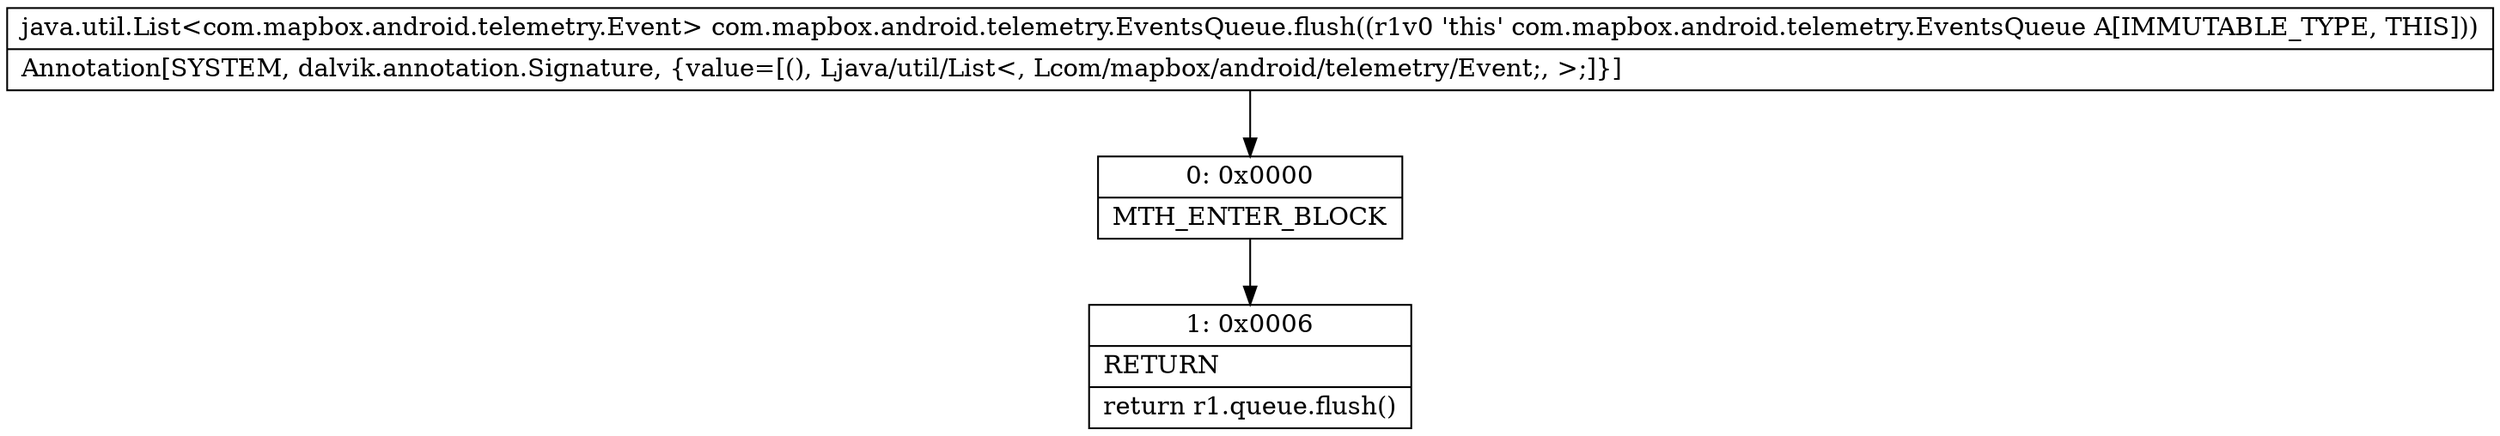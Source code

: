 digraph "CFG forcom.mapbox.android.telemetry.EventsQueue.flush()Ljava\/util\/List;" {
Node_0 [shape=record,label="{0\:\ 0x0000|MTH_ENTER_BLOCK\l}"];
Node_1 [shape=record,label="{1\:\ 0x0006|RETURN\l|return r1.queue.flush()\l}"];
MethodNode[shape=record,label="{java.util.List\<com.mapbox.android.telemetry.Event\> com.mapbox.android.telemetry.EventsQueue.flush((r1v0 'this' com.mapbox.android.telemetry.EventsQueue A[IMMUTABLE_TYPE, THIS]))  | Annotation[SYSTEM, dalvik.annotation.Signature, \{value=[(), Ljava\/util\/List\<, Lcom\/mapbox\/android\/telemetry\/Event;, \>;]\}]\l}"];
MethodNode -> Node_0;
Node_0 -> Node_1;
}

